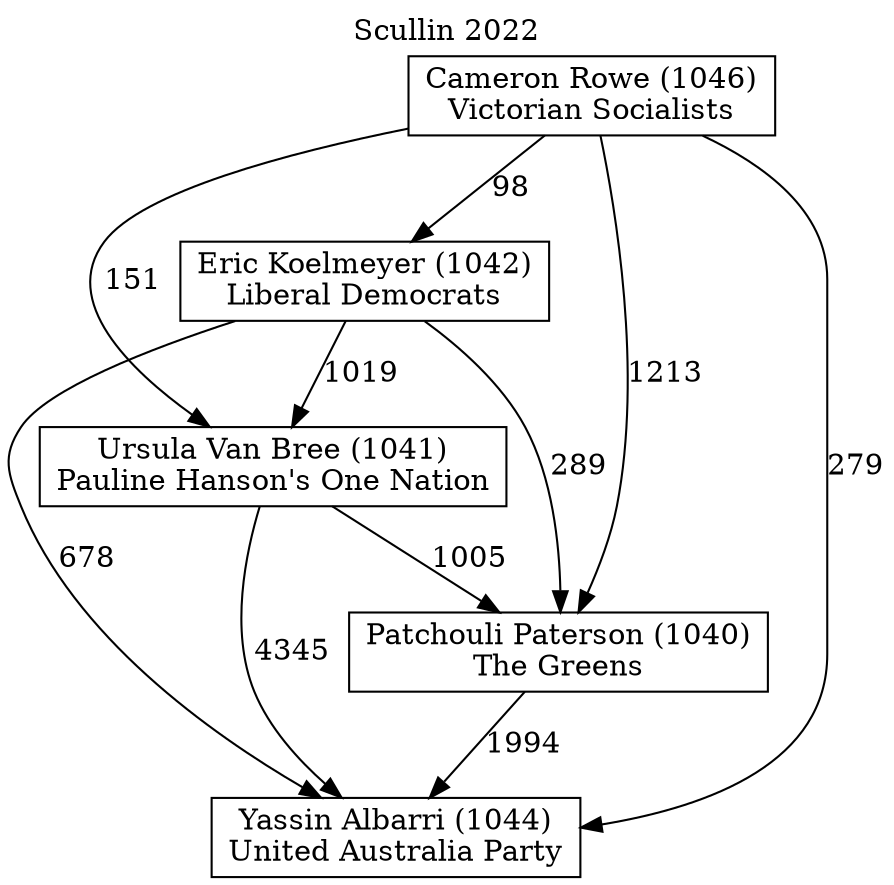 // House preference flow
digraph "Yassin Albarri (1044)_Scullin_2022" {
	graph [label="Scullin 2022" labelloc=t mclimit=10]
	node [shape=box]
	"Yassin Albarri (1044)" [label="Yassin Albarri (1044)
United Australia Party"]
	"Patchouli Paterson (1040)" [label="Patchouli Paterson (1040)
The Greens"]
	"Ursula Van Bree (1041)" [label="Ursula Van Bree (1041)
Pauline Hanson's One Nation"]
	"Eric Koelmeyer (1042)" [label="Eric Koelmeyer (1042)
Liberal Democrats"]
	"Cameron Rowe (1046)" [label="Cameron Rowe (1046)
Victorian Socialists"]
	"Patchouli Paterson (1040)" -> "Yassin Albarri (1044)" [label=1994]
	"Ursula Van Bree (1041)" -> "Patchouli Paterson (1040)" [label=1005]
	"Eric Koelmeyer (1042)" -> "Ursula Van Bree (1041)" [label=1019]
	"Cameron Rowe (1046)" -> "Eric Koelmeyer (1042)" [label=98]
	"Ursula Van Bree (1041)" -> "Yassin Albarri (1044)" [label=4345]
	"Eric Koelmeyer (1042)" -> "Yassin Albarri (1044)" [label=678]
	"Cameron Rowe (1046)" -> "Yassin Albarri (1044)" [label=279]
	"Cameron Rowe (1046)" -> "Ursula Van Bree (1041)" [label=151]
	"Eric Koelmeyer (1042)" -> "Patchouli Paterson (1040)" [label=289]
	"Cameron Rowe (1046)" -> "Patchouli Paterson (1040)" [label=1213]
}
